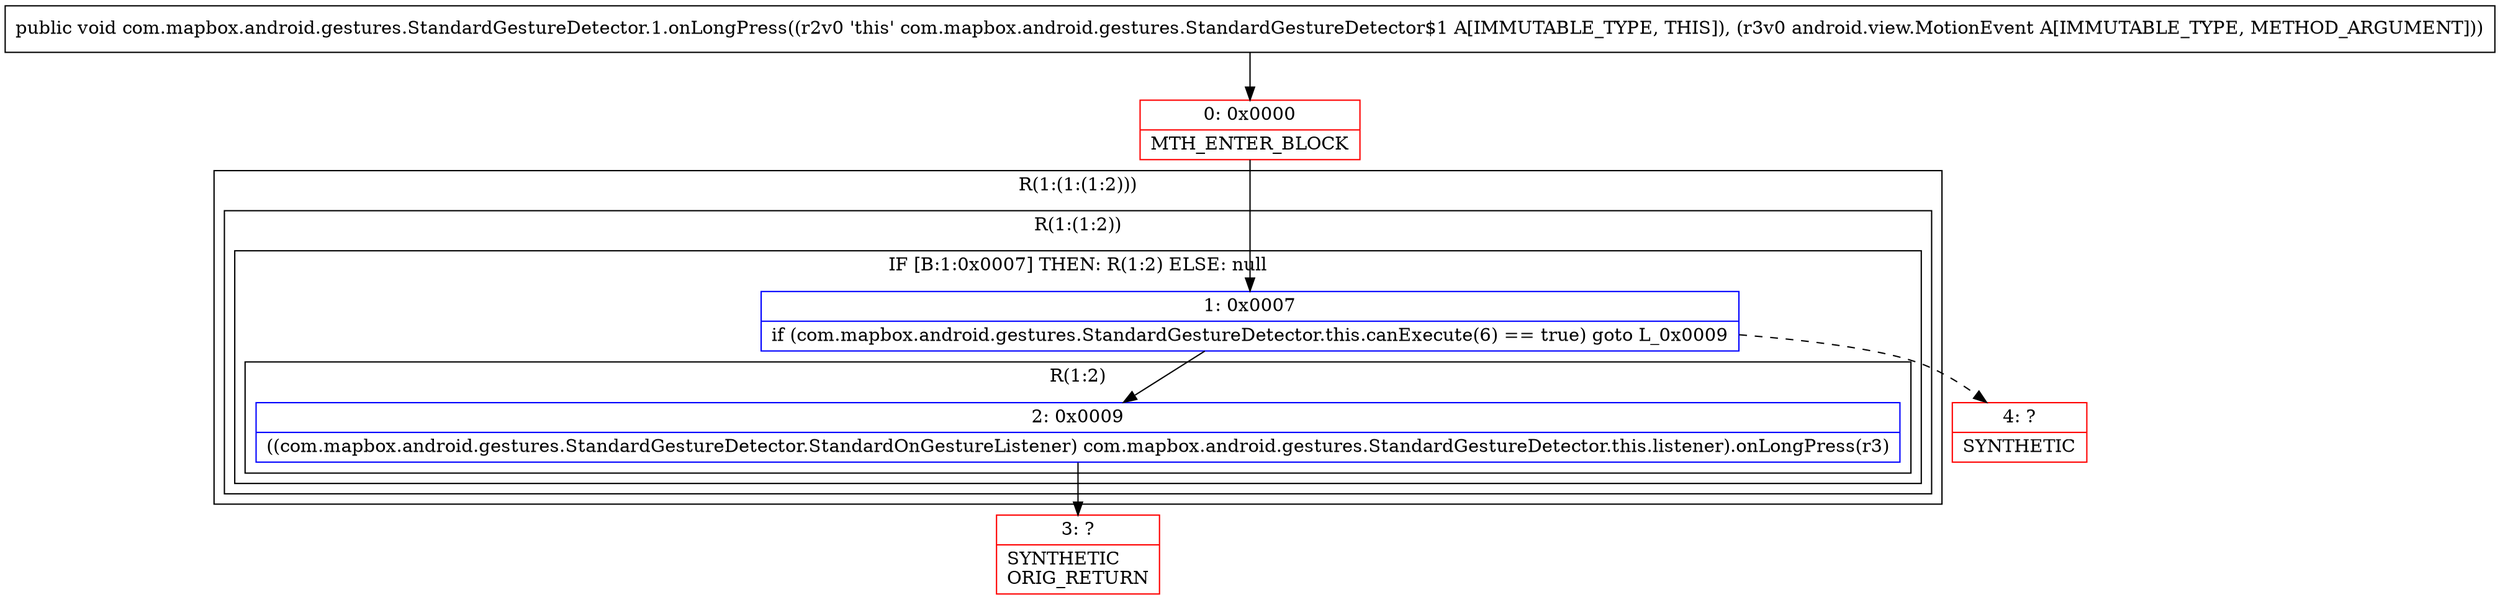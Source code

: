 digraph "CFG forcom.mapbox.android.gestures.StandardGestureDetector.1.onLongPress(Landroid\/view\/MotionEvent;)V" {
subgraph cluster_Region_1325573009 {
label = "R(1:(1:(1:2)))";
node [shape=record,color=blue];
subgraph cluster_Region_41359643 {
label = "R(1:(1:2))";
node [shape=record,color=blue];
subgraph cluster_IfRegion_1067004043 {
label = "IF [B:1:0x0007] THEN: R(1:2) ELSE: null";
node [shape=record,color=blue];
Node_1 [shape=record,label="{1\:\ 0x0007|if (com.mapbox.android.gestures.StandardGestureDetector.this.canExecute(6) == true) goto L_0x0009\l}"];
subgraph cluster_Region_1633950878 {
label = "R(1:2)";
node [shape=record,color=blue];
Node_2 [shape=record,label="{2\:\ 0x0009|((com.mapbox.android.gestures.StandardGestureDetector.StandardOnGestureListener) com.mapbox.android.gestures.StandardGestureDetector.this.listener).onLongPress(r3)\l}"];
}
}
}
}
Node_0 [shape=record,color=red,label="{0\:\ 0x0000|MTH_ENTER_BLOCK\l}"];
Node_3 [shape=record,color=red,label="{3\:\ ?|SYNTHETIC\lORIG_RETURN\l}"];
Node_4 [shape=record,color=red,label="{4\:\ ?|SYNTHETIC\l}"];
MethodNode[shape=record,label="{public void com.mapbox.android.gestures.StandardGestureDetector.1.onLongPress((r2v0 'this' com.mapbox.android.gestures.StandardGestureDetector$1 A[IMMUTABLE_TYPE, THIS]), (r3v0 android.view.MotionEvent A[IMMUTABLE_TYPE, METHOD_ARGUMENT])) }"];
MethodNode -> Node_0;
Node_1 -> Node_2;
Node_1 -> Node_4[style=dashed];
Node_2 -> Node_3;
Node_0 -> Node_1;
}

